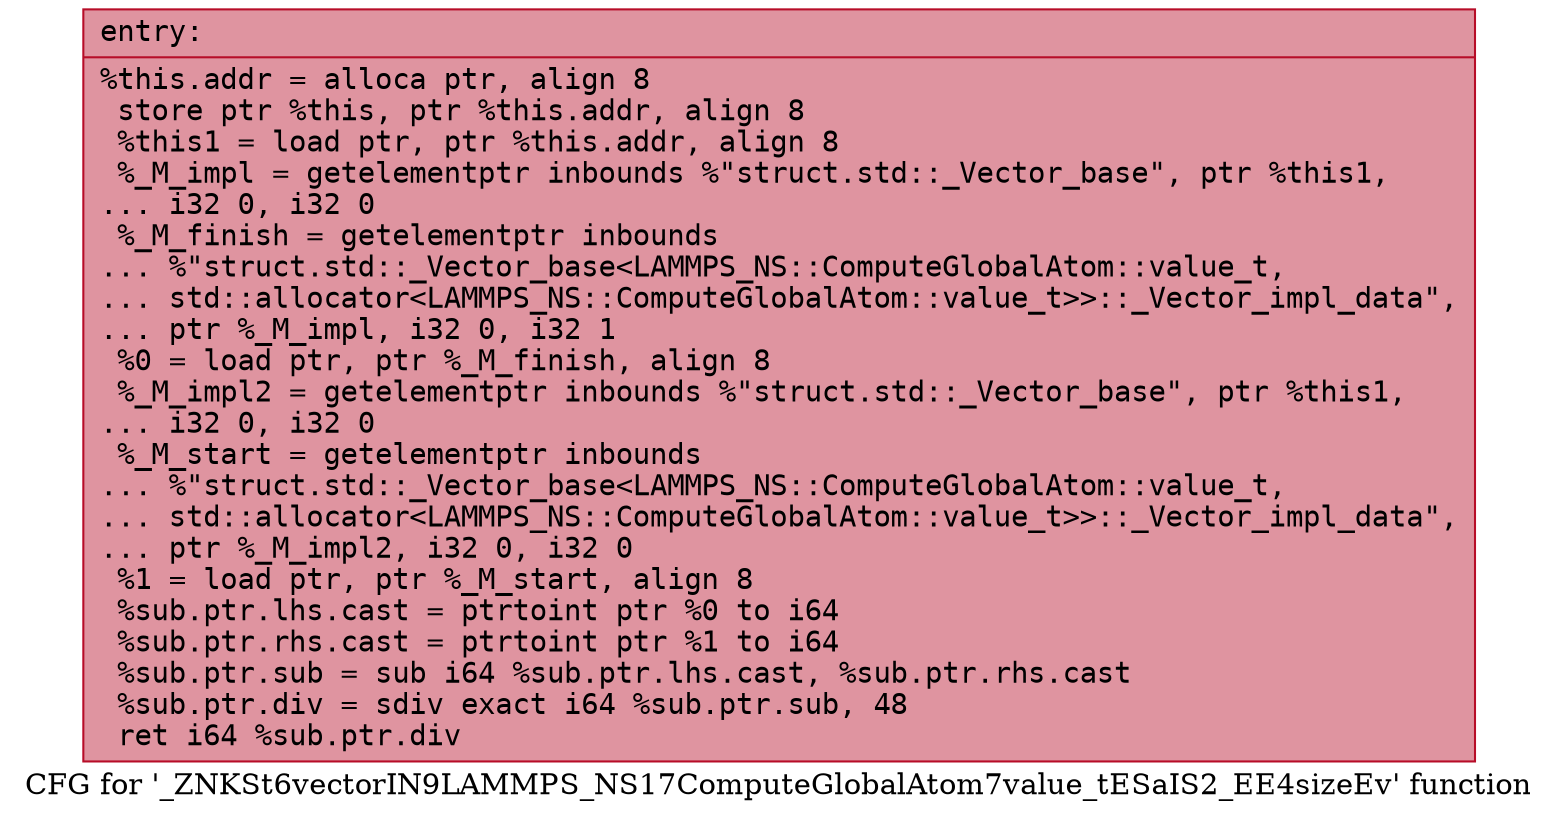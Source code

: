digraph "CFG for '_ZNKSt6vectorIN9LAMMPS_NS17ComputeGlobalAtom7value_tESaIS2_EE4sizeEv' function" {
	label="CFG for '_ZNKSt6vectorIN9LAMMPS_NS17ComputeGlobalAtom7value_tESaIS2_EE4sizeEv' function";

	Node0x56131eb660f0 [shape=record,color="#b70d28ff", style=filled, fillcolor="#b70d2870" fontname="Courier",label="{entry:\l|  %this.addr = alloca ptr, align 8\l  store ptr %this, ptr %this.addr, align 8\l  %this1 = load ptr, ptr %this.addr, align 8\l  %_M_impl = getelementptr inbounds %\"struct.std::_Vector_base\", ptr %this1,\l... i32 0, i32 0\l  %_M_finish = getelementptr inbounds\l... %\"struct.std::_Vector_base\<LAMMPS_NS::ComputeGlobalAtom::value_t,\l... std::allocator\<LAMMPS_NS::ComputeGlobalAtom::value_t\>\>::_Vector_impl_data\",\l... ptr %_M_impl, i32 0, i32 1\l  %0 = load ptr, ptr %_M_finish, align 8\l  %_M_impl2 = getelementptr inbounds %\"struct.std::_Vector_base\", ptr %this1,\l... i32 0, i32 0\l  %_M_start = getelementptr inbounds\l... %\"struct.std::_Vector_base\<LAMMPS_NS::ComputeGlobalAtom::value_t,\l... std::allocator\<LAMMPS_NS::ComputeGlobalAtom::value_t\>\>::_Vector_impl_data\",\l... ptr %_M_impl2, i32 0, i32 0\l  %1 = load ptr, ptr %_M_start, align 8\l  %sub.ptr.lhs.cast = ptrtoint ptr %0 to i64\l  %sub.ptr.rhs.cast = ptrtoint ptr %1 to i64\l  %sub.ptr.sub = sub i64 %sub.ptr.lhs.cast, %sub.ptr.rhs.cast\l  %sub.ptr.div = sdiv exact i64 %sub.ptr.sub, 48\l  ret i64 %sub.ptr.div\l}"];
}
